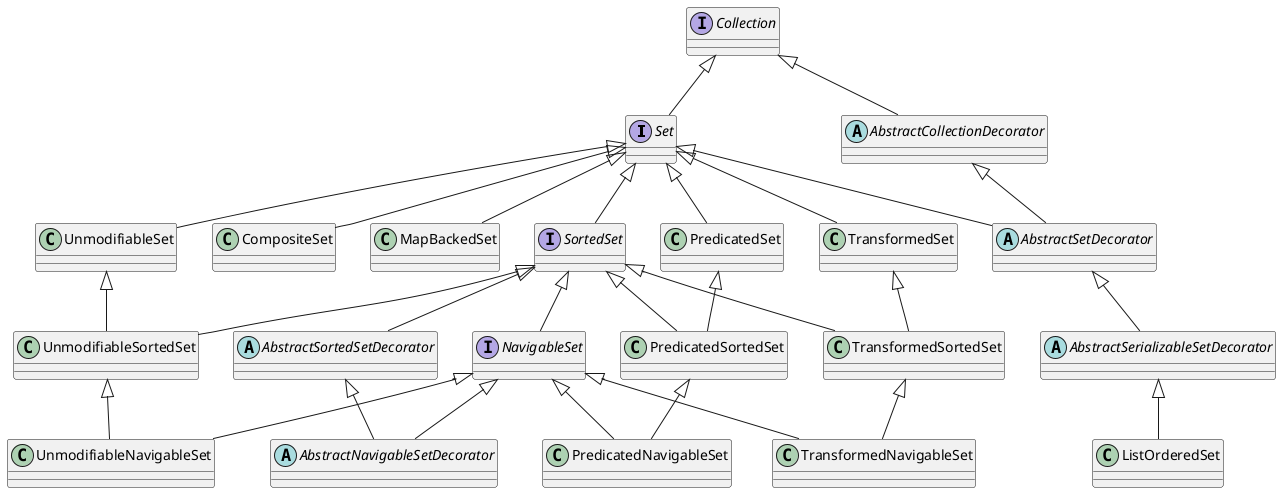 @startuml

interface Set
interface SortedSet
interface NavigableSet
interface Collection
abstract class AbstractCollectionDecorator
abstract class AbstractSetDecorator
abstract class AbstractSortedSetDecorator
abstract class AbstractNavigableSetDecorator
abstract class AbstractSerializableSetDecorator

Collection <|-- Set
Set <|-- SortedSet
SortedSet <|-- NavigableSet

Collection <|-- AbstractCollectionDecorator
Set <|-- AbstractSetDecorator
AbstractCollectionDecorator <|-- AbstractSetDecorator
SortedSet <|-- AbstractSortedSetDecorator
AbstractSortedSetDecorator <|-- AbstractNavigableSetDecorator
AbstractSetDecorator <|-- AbstractSerializableSetDecorator
NavigableSet <|-- AbstractNavigableSetDecorator

Set <|-- CompositeSet
AbstractSerializableSetDecorator <|-- ListOrderedSet
Set <|-- MapBackedSet

Set <|-- PredicatedSet
SortedSet <|-- PredicatedSortedSet
NavigableSet <|-- PredicatedNavigableSet
PredicatedSet <|-- PredicatedSortedSet
PredicatedSortedSet <|-- PredicatedNavigableSet

Set <|-- TransformedSet
SortedSet <|-- TransformedSortedSet
NavigableSet <|-- TransformedNavigableSet
TransformedSet <|-- TransformedSortedSet
TransformedSortedSet <|-- TransformedNavigableSet

Set <|-- UnmodifiableSet
SortedSet <|-- UnmodifiableSortedSet
NavigableSet <|-- UnmodifiableNavigableSet
UnmodifiableSet <|-- UnmodifiableSortedSet
UnmodifiableSortedSet <|-- UnmodifiableNavigableSet

@enduml
